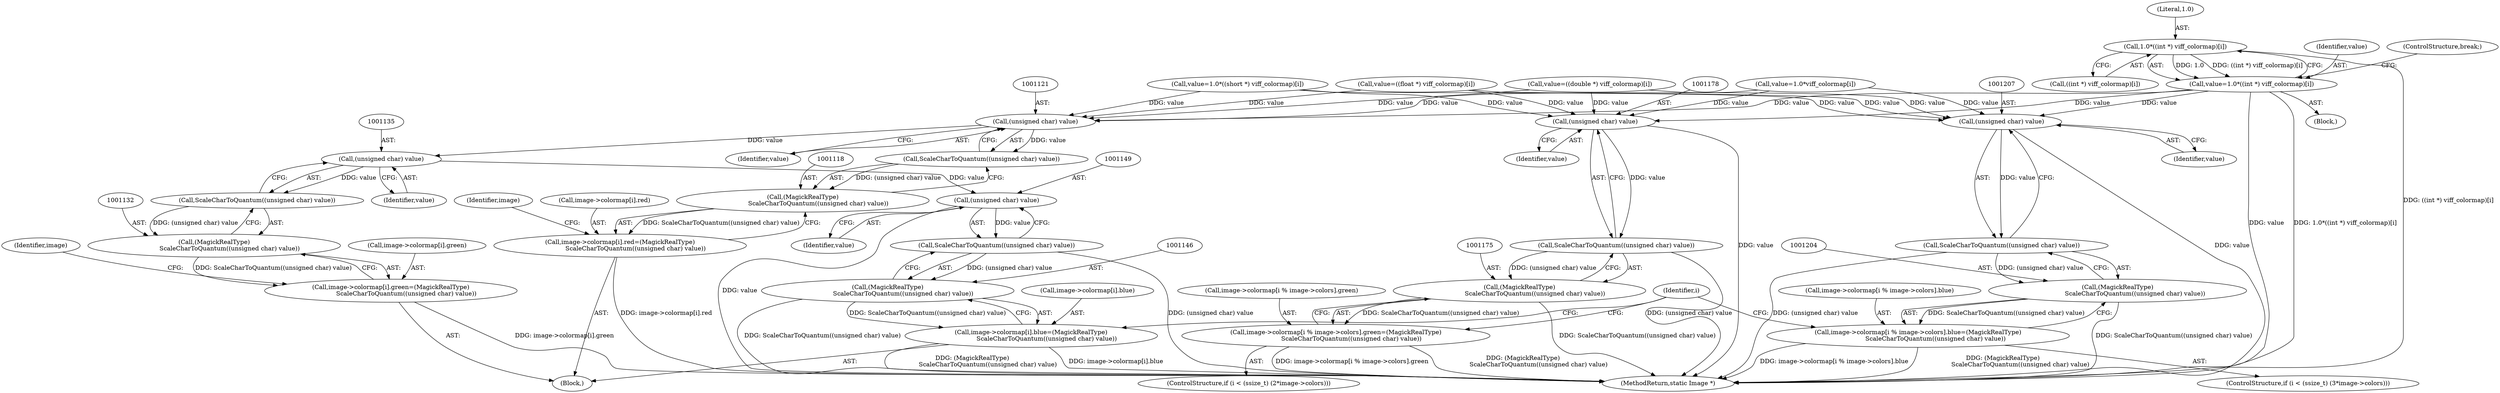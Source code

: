 digraph "0_ImageMagick_fe3066122ef72c82415811d25e9e3fad622c0a99_0@array" {
"1001065" [label="(Call,1.0*((int *) viff_colormap)[i])"];
"1001063" [label="(Call,value=1.0*((int *) viff_colormap)[i])"];
"1001120" [label="(Call,(unsigned char) value)"];
"1001119" [label="(Call,ScaleCharToQuantum((unsigned char) value))"];
"1001117" [label="(Call,(MagickRealType)\n                ScaleCharToQuantum((unsigned char) value))"];
"1001109" [label="(Call,image->colormap[i].red=(MagickRealType)\n                ScaleCharToQuantum((unsigned char) value))"];
"1001134" [label="(Call,(unsigned char) value)"];
"1001133" [label="(Call,ScaleCharToQuantum((unsigned char) value))"];
"1001131" [label="(Call,(MagickRealType)\n                ScaleCharToQuantum((unsigned char) value))"];
"1001123" [label="(Call,image->colormap[i].green=(MagickRealType)\n                ScaleCharToQuantum((unsigned char) value))"];
"1001148" [label="(Call,(unsigned char) value)"];
"1001147" [label="(Call,ScaleCharToQuantum((unsigned char) value))"];
"1001145" [label="(Call,(MagickRealType)\n                ScaleCharToQuantum((unsigned char) value))"];
"1001137" [label="(Call,image->colormap[i].blue=(MagickRealType)\n                ScaleCharToQuantum((unsigned char) value))"];
"1001177" [label="(Call,(unsigned char) value)"];
"1001176" [label="(Call,ScaleCharToQuantum((unsigned char) value))"];
"1001174" [label="(Call,(MagickRealType)\n                ScaleCharToQuantum((unsigned char) value))"];
"1001162" [label="(Call,image->colormap[i % image->colors].green=(MagickRealType)\n                ScaleCharToQuantum((unsigned char) value))"];
"1001206" [label="(Call,(unsigned char) value)"];
"1001205" [label="(Call,ScaleCharToQuantum((unsigned char) value))"];
"1001203" [label="(Call,(MagickRealType)\n                  ScaleCharToQuantum((unsigned char) value))"];
"1001191" [label="(Call,image->colormap[i % image->colors].blue=(MagickRealType)\n                  ScaleCharToQuantum((unsigned char) value))"];
"1001133" [label="(Call,ScaleCharToQuantum((unsigned char) value))"];
"1001148" [label="(Call,(unsigned char) value)"];
"1001138" [label="(Call,image->colormap[i].blue)"];
"1001134" [label="(Call,(unsigned char) value)"];
"1001206" [label="(Call,(unsigned char) value)"];
"1001074" [label="(Call,value=((float *) viff_colormap)[i])"];
"1001208" [label="(Identifier,value)"];
"1001120" [label="(Call,(unsigned char) value)"];
"1001192" [label="(Call,image->colormap[i % image->colors].blue)"];
"1001137" [label="(Call,image->colormap[i].blue=(MagickRealType)\n                ScaleCharToQuantum((unsigned char) value))"];
"1001092" [label="(Call,value=1.0*viff_colormap[i])"];
"1001117" [label="(Call,(MagickRealType)\n                ScaleCharToQuantum((unsigned char) value))"];
"1001083" [label="(Call,value=((double *) viff_colormap)[i])"];
"1001174" [label="(Call,(MagickRealType)\n                ScaleCharToQuantum((unsigned char) value))"];
"1001162" [label="(Call,image->colormap[i % image->colors].green=(MagickRealType)\n                ScaleCharToQuantum((unsigned char) value))"];
"1001191" [label="(Call,image->colormap[i % image->colors].blue=(MagickRealType)\n                  ScaleCharToQuantum((unsigned char) value))"];
"1001141" [label="(Identifier,image)"];
"1001179" [label="(Identifier,value)"];
"1001205" [label="(Call,ScaleCharToQuantum((unsigned char) value))"];
"1001064" [label="(Identifier,value)"];
"1001177" [label="(Call,(unsigned char) value)"];
"1001163" [label="(Call,image->colormap[i % image->colors].green)"];
"1001063" [label="(Call,value=1.0*((int *) viff_colormap)[i])"];
"1001123" [label="(Call,image->colormap[i].green=(MagickRealType)\n                ScaleCharToQuantum((unsigned char) value))"];
"1001181" [label="(ControlStructure,if (i < (ssize_t) (3*image->colors)))"];
"1001109" [label="(Call,image->colormap[i].red=(MagickRealType)\n                ScaleCharToQuantum((unsigned char) value))"];
"1001067" [label="(Call,((int *) viff_colormap)[i])"];
"1001052" [label="(Call,value=1.0*((short *) viff_colormap)[i])"];
"1001119" [label="(Call,ScaleCharToQuantum((unsigned char) value))"];
"1001122" [label="(Identifier,value)"];
"1001072" [label="(ControlStructure,break;)"];
"1001145" [label="(Call,(MagickRealType)\n                ScaleCharToQuantum((unsigned char) value))"];
"1001124" [label="(Call,image->colormap[i].green)"];
"1001150" [label="(Identifier,value)"];
"1001127" [label="(Identifier,image)"];
"1001147" [label="(Call,ScaleCharToQuantum((unsigned char) value))"];
"1001203" [label="(Call,(MagickRealType)\n                  ScaleCharToQuantum((unsigned char) value))"];
"1001110" [label="(Call,image->colormap[i].red)"];
"1002465" [label="(MethodReturn,static Image *)"];
"1001066" [label="(Literal,1.0)"];
"1001050" [label="(Block,)"];
"1001108" [label="(Block,)"];
"1001136" [label="(Identifier,value)"];
"1001152" [label="(ControlStructure,if (i < (ssize_t) (2*image->colors)))"];
"1001065" [label="(Call,1.0*((int *) viff_colormap)[i])"];
"1001176" [label="(Call,ScaleCharToQuantum((unsigned char) value))"];
"1001042" [label="(Identifier,i)"];
"1001131" [label="(Call,(MagickRealType)\n                ScaleCharToQuantum((unsigned char) value))"];
"1001065" -> "1001063"  [label="AST: "];
"1001065" -> "1001067"  [label="CFG: "];
"1001066" -> "1001065"  [label="AST: "];
"1001067" -> "1001065"  [label="AST: "];
"1001063" -> "1001065"  [label="CFG: "];
"1001065" -> "1002465"  [label="DDG: ((int *) viff_colormap)[i]"];
"1001065" -> "1001063"  [label="DDG: 1.0"];
"1001065" -> "1001063"  [label="DDG: ((int *) viff_colormap)[i]"];
"1001063" -> "1001050"  [label="AST: "];
"1001064" -> "1001063"  [label="AST: "];
"1001072" -> "1001063"  [label="CFG: "];
"1001063" -> "1002465"  [label="DDG: value"];
"1001063" -> "1002465"  [label="DDG: 1.0*((int *) viff_colormap)[i]"];
"1001063" -> "1001120"  [label="DDG: value"];
"1001063" -> "1001177"  [label="DDG: value"];
"1001063" -> "1001206"  [label="DDG: value"];
"1001120" -> "1001119"  [label="AST: "];
"1001120" -> "1001122"  [label="CFG: "];
"1001121" -> "1001120"  [label="AST: "];
"1001122" -> "1001120"  [label="AST: "];
"1001119" -> "1001120"  [label="CFG: "];
"1001120" -> "1001119"  [label="DDG: value"];
"1001074" -> "1001120"  [label="DDG: value"];
"1001083" -> "1001120"  [label="DDG: value"];
"1001092" -> "1001120"  [label="DDG: value"];
"1001052" -> "1001120"  [label="DDG: value"];
"1001120" -> "1001134"  [label="DDG: value"];
"1001119" -> "1001117"  [label="AST: "];
"1001117" -> "1001119"  [label="CFG: "];
"1001119" -> "1001117"  [label="DDG: (unsigned char) value"];
"1001117" -> "1001109"  [label="AST: "];
"1001118" -> "1001117"  [label="AST: "];
"1001109" -> "1001117"  [label="CFG: "];
"1001117" -> "1001109"  [label="DDG: ScaleCharToQuantum((unsigned char) value)"];
"1001109" -> "1001108"  [label="AST: "];
"1001110" -> "1001109"  [label="AST: "];
"1001127" -> "1001109"  [label="CFG: "];
"1001109" -> "1002465"  [label="DDG: image->colormap[i].red"];
"1001134" -> "1001133"  [label="AST: "];
"1001134" -> "1001136"  [label="CFG: "];
"1001135" -> "1001134"  [label="AST: "];
"1001136" -> "1001134"  [label="AST: "];
"1001133" -> "1001134"  [label="CFG: "];
"1001134" -> "1001133"  [label="DDG: value"];
"1001134" -> "1001148"  [label="DDG: value"];
"1001133" -> "1001131"  [label="AST: "];
"1001131" -> "1001133"  [label="CFG: "];
"1001133" -> "1001131"  [label="DDG: (unsigned char) value"];
"1001131" -> "1001123"  [label="AST: "];
"1001132" -> "1001131"  [label="AST: "];
"1001123" -> "1001131"  [label="CFG: "];
"1001131" -> "1001123"  [label="DDG: ScaleCharToQuantum((unsigned char) value)"];
"1001123" -> "1001108"  [label="AST: "];
"1001124" -> "1001123"  [label="AST: "];
"1001141" -> "1001123"  [label="CFG: "];
"1001123" -> "1002465"  [label="DDG: image->colormap[i].green"];
"1001148" -> "1001147"  [label="AST: "];
"1001148" -> "1001150"  [label="CFG: "];
"1001149" -> "1001148"  [label="AST: "];
"1001150" -> "1001148"  [label="AST: "];
"1001147" -> "1001148"  [label="CFG: "];
"1001148" -> "1002465"  [label="DDG: value"];
"1001148" -> "1001147"  [label="DDG: value"];
"1001147" -> "1001145"  [label="AST: "];
"1001145" -> "1001147"  [label="CFG: "];
"1001147" -> "1002465"  [label="DDG: (unsigned char) value"];
"1001147" -> "1001145"  [label="DDG: (unsigned char) value"];
"1001145" -> "1001137"  [label="AST: "];
"1001146" -> "1001145"  [label="AST: "];
"1001137" -> "1001145"  [label="CFG: "];
"1001145" -> "1002465"  [label="DDG: ScaleCharToQuantum((unsigned char) value)"];
"1001145" -> "1001137"  [label="DDG: ScaleCharToQuantum((unsigned char) value)"];
"1001137" -> "1001108"  [label="AST: "];
"1001138" -> "1001137"  [label="AST: "];
"1001042" -> "1001137"  [label="CFG: "];
"1001137" -> "1002465"  [label="DDG: image->colormap[i].blue"];
"1001137" -> "1002465"  [label="DDG: (MagickRealType)\n                ScaleCharToQuantum((unsigned char) value)"];
"1001177" -> "1001176"  [label="AST: "];
"1001177" -> "1001179"  [label="CFG: "];
"1001178" -> "1001177"  [label="AST: "];
"1001179" -> "1001177"  [label="AST: "];
"1001176" -> "1001177"  [label="CFG: "];
"1001177" -> "1002465"  [label="DDG: value"];
"1001177" -> "1001176"  [label="DDG: value"];
"1001074" -> "1001177"  [label="DDG: value"];
"1001083" -> "1001177"  [label="DDG: value"];
"1001092" -> "1001177"  [label="DDG: value"];
"1001052" -> "1001177"  [label="DDG: value"];
"1001176" -> "1001174"  [label="AST: "];
"1001174" -> "1001176"  [label="CFG: "];
"1001176" -> "1002465"  [label="DDG: (unsigned char) value"];
"1001176" -> "1001174"  [label="DDG: (unsigned char) value"];
"1001174" -> "1001162"  [label="AST: "];
"1001175" -> "1001174"  [label="AST: "];
"1001162" -> "1001174"  [label="CFG: "];
"1001174" -> "1002465"  [label="DDG: ScaleCharToQuantum((unsigned char) value)"];
"1001174" -> "1001162"  [label="DDG: ScaleCharToQuantum((unsigned char) value)"];
"1001162" -> "1001152"  [label="AST: "];
"1001163" -> "1001162"  [label="AST: "];
"1001042" -> "1001162"  [label="CFG: "];
"1001162" -> "1002465"  [label="DDG: image->colormap[i % image->colors].green"];
"1001162" -> "1002465"  [label="DDG: (MagickRealType)\n                ScaleCharToQuantum((unsigned char) value)"];
"1001206" -> "1001205"  [label="AST: "];
"1001206" -> "1001208"  [label="CFG: "];
"1001207" -> "1001206"  [label="AST: "];
"1001208" -> "1001206"  [label="AST: "];
"1001205" -> "1001206"  [label="CFG: "];
"1001206" -> "1002465"  [label="DDG: value"];
"1001206" -> "1001205"  [label="DDG: value"];
"1001074" -> "1001206"  [label="DDG: value"];
"1001083" -> "1001206"  [label="DDG: value"];
"1001092" -> "1001206"  [label="DDG: value"];
"1001052" -> "1001206"  [label="DDG: value"];
"1001205" -> "1001203"  [label="AST: "];
"1001203" -> "1001205"  [label="CFG: "];
"1001205" -> "1002465"  [label="DDG: (unsigned char) value"];
"1001205" -> "1001203"  [label="DDG: (unsigned char) value"];
"1001203" -> "1001191"  [label="AST: "];
"1001204" -> "1001203"  [label="AST: "];
"1001191" -> "1001203"  [label="CFG: "];
"1001203" -> "1002465"  [label="DDG: ScaleCharToQuantum((unsigned char) value)"];
"1001203" -> "1001191"  [label="DDG: ScaleCharToQuantum((unsigned char) value)"];
"1001191" -> "1001181"  [label="AST: "];
"1001192" -> "1001191"  [label="AST: "];
"1001042" -> "1001191"  [label="CFG: "];
"1001191" -> "1002465"  [label="DDG: image->colormap[i % image->colors].blue"];
"1001191" -> "1002465"  [label="DDG: (MagickRealType)\n                  ScaleCharToQuantum((unsigned char) value)"];
}
